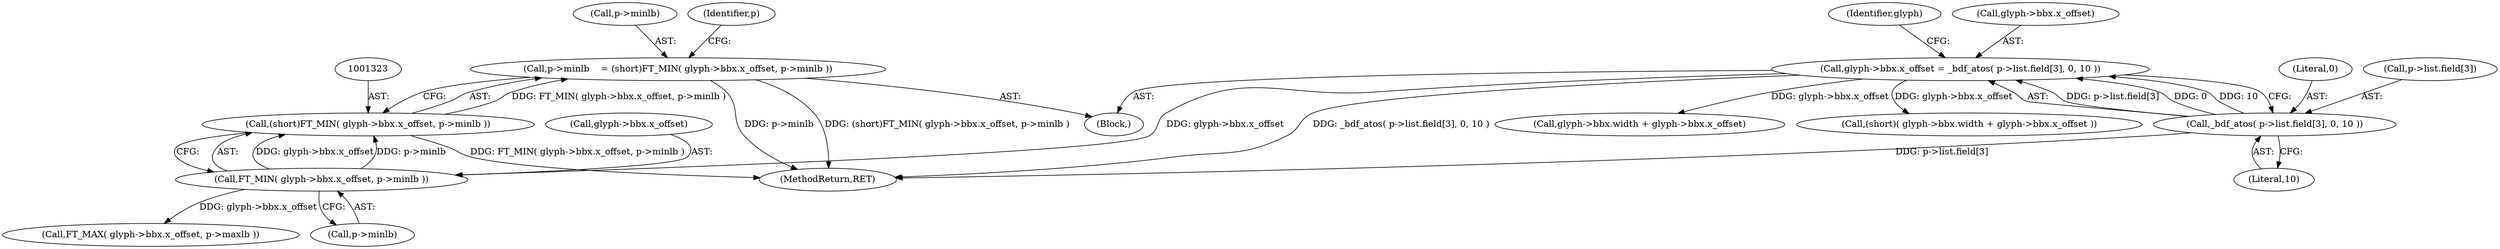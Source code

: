 digraph "0_savannah_7f2e4f4f553f6836be7683f66226afac3fa979b8@pointer" {
"1001318" [label="(Call,p->minlb    = (short)FT_MIN( glyph->bbx.x_offset, p->minlb ))"];
"1001322" [label="(Call,(short)FT_MIN( glyph->bbx.x_offset, p->minlb ))"];
"1001324" [label="(Call,FT_MIN( glyph->bbx.x_offset, p->minlb ))"];
"1001193" [label="(Call,glyph->bbx.x_offset = _bdf_atos( p->list.field[3], 0, 10 ))"];
"1001199" [label="(Call,_bdf_atos( p->list.field[3], 0, 10 ))"];
"1001318" [label="(Call,p->minlb    = (short)FT_MIN( glyph->bbx.x_offset, p->minlb ))"];
"1001319" [label="(Call,p->minlb)"];
"1001562" [label="(MethodReturn,RET)"];
"1001193" [label="(Call,glyph->bbx.x_offset = _bdf_atos( p->list.field[3], 0, 10 ))"];
"1001294" [label="(Call,glyph->bbx.width + glyph->bbx.x_offset)"];
"1001212" [label="(Identifier,glyph)"];
"1001208" [label="(Literal,10)"];
"1001207" [label="(Literal,0)"];
"1001339" [label="(Call,FT_MAX( glyph->bbx.x_offset, p->maxlb ))"];
"1001292" [label="(Call,(short)( glyph->bbx.width + glyph->bbx.x_offset ))"];
"1001324" [label="(Call,FT_MIN( glyph->bbx.x_offset, p->minlb ))"];
"1001200" [label="(Call,p->list.field[3])"];
"1001335" [label="(Identifier,p)"];
"1001137" [label="(Block,)"];
"1001322" [label="(Call,(short)FT_MIN( glyph->bbx.x_offset, p->minlb ))"];
"1001330" [label="(Call,p->minlb)"];
"1001325" [label="(Call,glyph->bbx.x_offset)"];
"1001194" [label="(Call,glyph->bbx.x_offset)"];
"1001199" [label="(Call,_bdf_atos( p->list.field[3], 0, 10 ))"];
"1001318" -> "1001137"  [label="AST: "];
"1001318" -> "1001322"  [label="CFG: "];
"1001319" -> "1001318"  [label="AST: "];
"1001322" -> "1001318"  [label="AST: "];
"1001335" -> "1001318"  [label="CFG: "];
"1001318" -> "1001562"  [label="DDG: p->minlb"];
"1001318" -> "1001562"  [label="DDG: (short)FT_MIN( glyph->bbx.x_offset, p->minlb )"];
"1001322" -> "1001318"  [label="DDG: FT_MIN( glyph->bbx.x_offset, p->minlb )"];
"1001322" -> "1001324"  [label="CFG: "];
"1001323" -> "1001322"  [label="AST: "];
"1001324" -> "1001322"  [label="AST: "];
"1001322" -> "1001562"  [label="DDG: FT_MIN( glyph->bbx.x_offset, p->minlb )"];
"1001324" -> "1001322"  [label="DDG: glyph->bbx.x_offset"];
"1001324" -> "1001322"  [label="DDG: p->minlb"];
"1001324" -> "1001330"  [label="CFG: "];
"1001325" -> "1001324"  [label="AST: "];
"1001330" -> "1001324"  [label="AST: "];
"1001193" -> "1001324"  [label="DDG: glyph->bbx.x_offset"];
"1001324" -> "1001339"  [label="DDG: glyph->bbx.x_offset"];
"1001193" -> "1001137"  [label="AST: "];
"1001193" -> "1001199"  [label="CFG: "];
"1001194" -> "1001193"  [label="AST: "];
"1001199" -> "1001193"  [label="AST: "];
"1001212" -> "1001193"  [label="CFG: "];
"1001193" -> "1001562"  [label="DDG: _bdf_atos( p->list.field[3], 0, 10 )"];
"1001199" -> "1001193"  [label="DDG: p->list.field[3]"];
"1001199" -> "1001193"  [label="DDG: 0"];
"1001199" -> "1001193"  [label="DDG: 10"];
"1001193" -> "1001292"  [label="DDG: glyph->bbx.x_offset"];
"1001193" -> "1001294"  [label="DDG: glyph->bbx.x_offset"];
"1001199" -> "1001208"  [label="CFG: "];
"1001200" -> "1001199"  [label="AST: "];
"1001207" -> "1001199"  [label="AST: "];
"1001208" -> "1001199"  [label="AST: "];
"1001199" -> "1001562"  [label="DDG: p->list.field[3]"];
}

